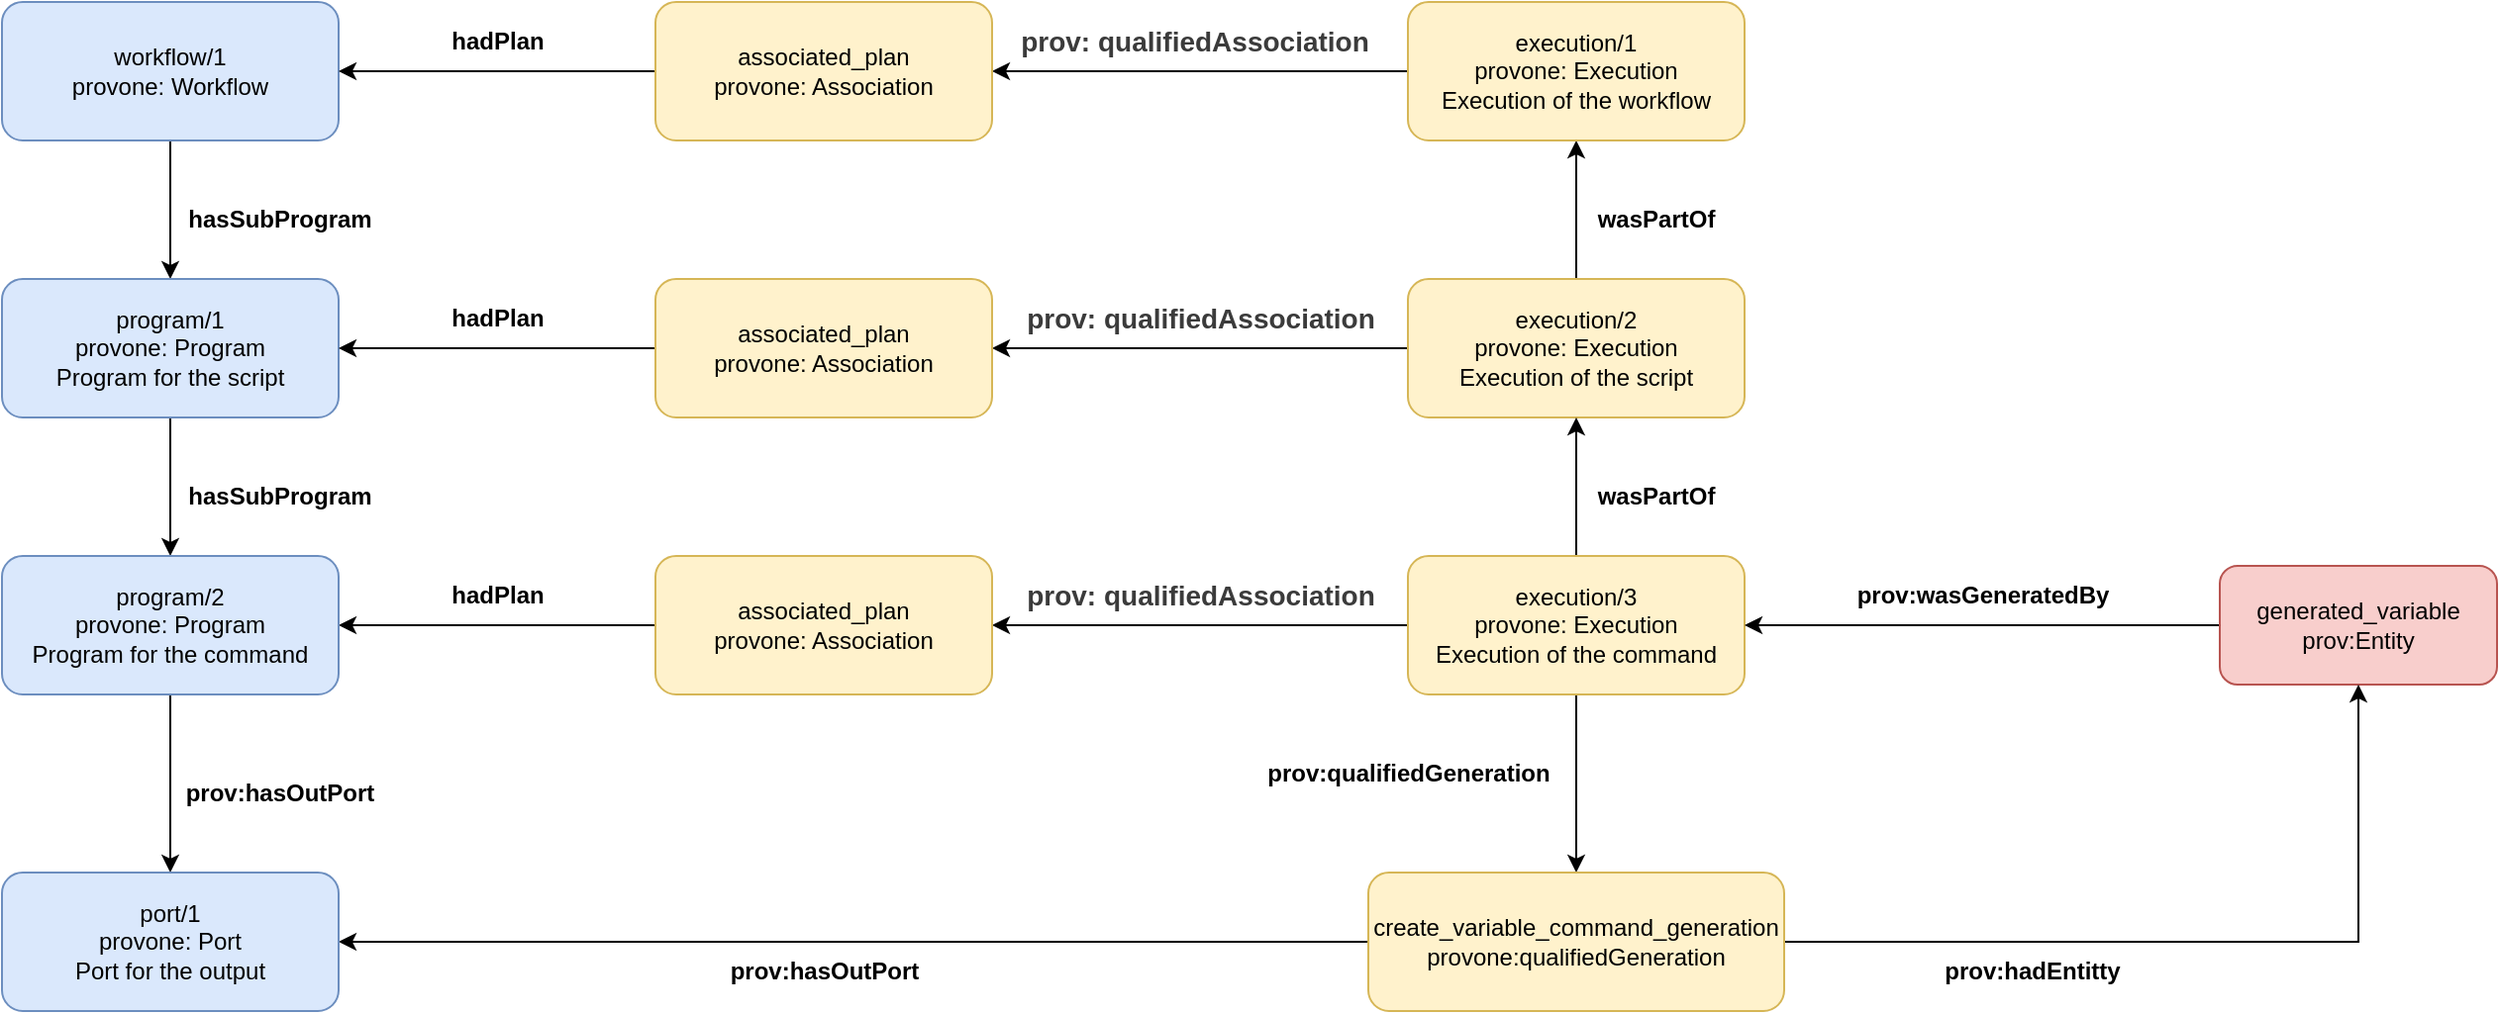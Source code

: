 <mxfile version="13.5.1" type="device"><diagram id="C5RBs43oDa-KdzZeNtuy" name="Page-1"><mxGraphModel dx="3212" dy="1922" grid="1" gridSize="10" guides="1" tooltips="1" connect="1" arrows="1" fold="1" page="1" pageScale="1" pageWidth="827" pageHeight="1169" math="0" shadow="0"><root><mxCell id="WIyWlLk6GJQsqaUBKTNV-0"/><mxCell id="WIyWlLk6GJQsqaUBKTNV-1" parent="WIyWlLk6GJQsqaUBKTNV-0"/><mxCell id="rW2wrRg7zQU_Lp4E93Mu-11" style="edgeStyle=orthogonalEdgeStyle;rounded=0;orthogonalLoop=1;jettySize=auto;html=1;exitX=0;exitY=0.5;exitDx=0;exitDy=0;" edge="1" parent="WIyWlLk6GJQsqaUBKTNV-1" source="WIyWlLk6GJQsqaUBKTNV-3" target="rW2wrRg7zQU_Lp4E93Mu-7"><mxGeometry relative="1" as="geometry"/></mxCell><mxCell id="rW2wrRg7zQU_Lp4E93Mu-22" style="edgeStyle=orthogonalEdgeStyle;rounded=0;orthogonalLoop=1;jettySize=auto;html=1;exitX=0.5;exitY=0;exitDx=0;exitDy=0;" edge="1" parent="WIyWlLk6GJQsqaUBKTNV-1" source="WIyWlLk6GJQsqaUBKTNV-3" target="rW2wrRg7zQU_Lp4E93Mu-0"><mxGeometry relative="1" as="geometry"/></mxCell><mxCell id="WIyWlLk6GJQsqaUBKTNV-3" value="&lt;div&gt;&lt;span&gt;execution/2&lt;br&gt;provone: Execution&lt;br&gt;&lt;/span&gt;Execution of the script&lt;/div&gt;" style="rounded=1;whiteSpace=wrap;html=1;fontSize=12;glass=0;strokeWidth=1;shadow=0;fillColor=#fff2cc;strokeColor=#d6b656;" parent="WIyWlLk6GJQsqaUBKTNV-1" vertex="1"><mxGeometry x="-210" y="110" width="170" height="70" as="geometry"/></mxCell><mxCell id="XxHsR2Fvus8GtTuaKJsr-37" value="&lt;font style=&quot;font-size: 14px&quot; color=&quot;#3b3b3b&quot;&gt;&lt;b&gt;prov: qualifiedAssociation&lt;/b&gt;&lt;/font&gt;" style="text;html=1;align=center;verticalAlign=middle;resizable=0;points=[];autosize=1;rotation=0;" parent="WIyWlLk6GJQsqaUBKTNV-1" vertex="1"><mxGeometry x="-413" y="-20" width="190" height="20" as="geometry"/></mxCell><mxCell id="swN541HOK0pjLzDHRiNn-17" value="&lt;b&gt;prov:qualifiedGeneration&lt;/b&gt;" style="text;html=1;align=center;verticalAlign=middle;resizable=0;points=[];autosize=1;rotation=0;" parent="WIyWlLk6GJQsqaUBKTNV-1" vertex="1"><mxGeometry x="-290" y="350" width="160" height="20" as="geometry"/></mxCell><mxCell id="rW2wrRg7zQU_Lp4E93Mu-10" style="edgeStyle=orthogonalEdgeStyle;rounded=0;orthogonalLoop=1;jettySize=auto;html=1;exitX=0;exitY=0.5;exitDx=0;exitDy=0;" edge="1" parent="WIyWlLk6GJQsqaUBKTNV-1" source="rW2wrRg7zQU_Lp4E93Mu-0" target="rW2wrRg7zQU_Lp4E93Mu-8"><mxGeometry relative="1" as="geometry"/></mxCell><mxCell id="rW2wrRg7zQU_Lp4E93Mu-0" value="&lt;div&gt;&lt;span&gt;execution/1&lt;br&gt;provone: Execution&lt;br&gt;&lt;/span&gt;Execution of the workflow&lt;/div&gt;" style="rounded=1;whiteSpace=wrap;html=1;fontSize=12;glass=0;strokeWidth=1;shadow=0;fillColor=#fff2cc;strokeColor=#d6b656;" vertex="1" parent="WIyWlLk6GJQsqaUBKTNV-1"><mxGeometry x="-210" y="-30" width="170" height="70" as="geometry"/></mxCell><mxCell id="rW2wrRg7zQU_Lp4E93Mu-12" style="edgeStyle=orthogonalEdgeStyle;rounded=0;orthogonalLoop=1;jettySize=auto;html=1;exitX=0;exitY=0.5;exitDx=0;exitDy=0;" edge="1" parent="WIyWlLk6GJQsqaUBKTNV-1" source="rW2wrRg7zQU_Lp4E93Mu-1" target="rW2wrRg7zQU_Lp4E93Mu-9"><mxGeometry relative="1" as="geometry"/></mxCell><mxCell id="rW2wrRg7zQU_Lp4E93Mu-21" style="edgeStyle=orthogonalEdgeStyle;rounded=0;orthogonalLoop=1;jettySize=auto;html=1;exitX=0.5;exitY=0;exitDx=0;exitDy=0;" edge="1" parent="WIyWlLk6GJQsqaUBKTNV-1" source="rW2wrRg7zQU_Lp4E93Mu-1" target="WIyWlLk6GJQsqaUBKTNV-3"><mxGeometry relative="1" as="geometry"/></mxCell><mxCell id="rW2wrRg7zQU_Lp4E93Mu-36" style="edgeStyle=orthogonalEdgeStyle;rounded=0;orthogonalLoop=1;jettySize=auto;html=1;exitX=0.5;exitY=1;exitDx=0;exitDy=0;" edge="1" parent="WIyWlLk6GJQsqaUBKTNV-1" source="rW2wrRg7zQU_Lp4E93Mu-1" target="rW2wrRg7zQU_Lp4E93Mu-35"><mxGeometry relative="1" as="geometry"/></mxCell><mxCell id="rW2wrRg7zQU_Lp4E93Mu-1" value="&lt;div&gt;&lt;span&gt;execution/3&lt;br&gt;provone: Execution&lt;br&gt;&lt;/span&gt;Execution of the command&lt;/div&gt;" style="rounded=1;whiteSpace=wrap;html=1;fontSize=12;glass=0;strokeWidth=1;shadow=0;fillColor=#fff2cc;strokeColor=#d6b656;" vertex="1" parent="WIyWlLk6GJQsqaUBKTNV-1"><mxGeometry x="-210" y="250" width="170" height="70" as="geometry"/></mxCell><mxCell id="rW2wrRg7zQU_Lp4E93Mu-19" style="edgeStyle=orthogonalEdgeStyle;rounded=0;orthogonalLoop=1;jettySize=auto;html=1;exitX=0.5;exitY=1;exitDx=0;exitDy=0;" edge="1" parent="WIyWlLk6GJQsqaUBKTNV-1" source="rW2wrRg7zQU_Lp4E93Mu-4" target="rW2wrRg7zQU_Lp4E93Mu-5"><mxGeometry relative="1" as="geometry"/></mxCell><mxCell id="rW2wrRg7zQU_Lp4E93Mu-4" value="&lt;div&gt;workflow/1&lt;/div&gt;&lt;div&gt;&lt;span&gt;provone: Workflow&lt;/span&gt;&lt;br&gt;&lt;/div&gt;" style="rounded=1;whiteSpace=wrap;html=1;fontSize=12;glass=0;strokeWidth=1;shadow=0;fillColor=#dae8fc;strokeColor=#6c8ebf;" vertex="1" parent="WIyWlLk6GJQsqaUBKTNV-1"><mxGeometry x="-920" y="-30" width="170" height="70" as="geometry"/></mxCell><mxCell id="rW2wrRg7zQU_Lp4E93Mu-20" style="edgeStyle=orthogonalEdgeStyle;rounded=0;orthogonalLoop=1;jettySize=auto;html=1;exitX=0.5;exitY=1;exitDx=0;exitDy=0;" edge="1" parent="WIyWlLk6GJQsqaUBKTNV-1" source="rW2wrRg7zQU_Lp4E93Mu-5" target="rW2wrRg7zQU_Lp4E93Mu-17"><mxGeometry relative="1" as="geometry"/></mxCell><mxCell id="rW2wrRg7zQU_Lp4E93Mu-5" value="&lt;div&gt;&lt;span&gt;program/1&lt;/span&gt;&lt;/div&gt;&lt;div&gt;&lt;span&gt;provone: Program&lt;br&gt;&lt;/span&gt;Program for the script&lt;/div&gt;" style="rounded=1;whiteSpace=wrap;html=1;fontSize=12;glass=0;strokeWidth=1;shadow=0;fillColor=#dae8fc;strokeColor=#6c8ebf;" vertex="1" parent="WIyWlLk6GJQsqaUBKTNV-1"><mxGeometry x="-920" y="110" width="170" height="70" as="geometry"/></mxCell><mxCell id="rW2wrRg7zQU_Lp4E93Mu-16" style="edgeStyle=orthogonalEdgeStyle;rounded=0;orthogonalLoop=1;jettySize=auto;html=1;exitX=0;exitY=0.5;exitDx=0;exitDy=0;" edge="1" parent="WIyWlLk6GJQsqaUBKTNV-1" source="rW2wrRg7zQU_Lp4E93Mu-7" target="rW2wrRg7zQU_Lp4E93Mu-5"><mxGeometry relative="1" as="geometry"/></mxCell><mxCell id="rW2wrRg7zQU_Lp4E93Mu-7" value="&lt;div&gt;associated_plan&lt;/div&gt;&lt;div&gt;provone: Association&lt;/div&gt;" style="rounded=1;whiteSpace=wrap;html=1;fontSize=12;glass=0;strokeWidth=1;shadow=0;fillColor=#fff2cc;strokeColor=#d6b656;" vertex="1" parent="WIyWlLk6GJQsqaUBKTNV-1"><mxGeometry x="-590" y="110" width="170" height="70" as="geometry"/></mxCell><mxCell id="rW2wrRg7zQU_Lp4E93Mu-15" style="edgeStyle=orthogonalEdgeStyle;rounded=0;orthogonalLoop=1;jettySize=auto;html=1;exitX=0;exitY=0.5;exitDx=0;exitDy=0;entryX=1;entryY=0.5;entryDx=0;entryDy=0;" edge="1" parent="WIyWlLk6GJQsqaUBKTNV-1" source="rW2wrRg7zQU_Lp4E93Mu-8" target="rW2wrRg7zQU_Lp4E93Mu-4"><mxGeometry relative="1" as="geometry"/></mxCell><mxCell id="rW2wrRg7zQU_Lp4E93Mu-8" value="&lt;div&gt;associated_plan&lt;/div&gt;&lt;div&gt;provone: Association&lt;/div&gt;" style="rounded=1;whiteSpace=wrap;html=1;fontSize=12;glass=0;strokeWidth=1;shadow=0;fillColor=#fff2cc;strokeColor=#d6b656;" vertex="1" parent="WIyWlLk6GJQsqaUBKTNV-1"><mxGeometry x="-590" y="-30" width="170" height="70" as="geometry"/></mxCell><mxCell id="rW2wrRg7zQU_Lp4E93Mu-18" style="edgeStyle=orthogonalEdgeStyle;rounded=0;orthogonalLoop=1;jettySize=auto;html=1;exitX=0;exitY=0.5;exitDx=0;exitDy=0;entryX=1;entryY=0.5;entryDx=0;entryDy=0;" edge="1" parent="WIyWlLk6GJQsqaUBKTNV-1" source="rW2wrRg7zQU_Lp4E93Mu-9" target="rW2wrRg7zQU_Lp4E93Mu-17"><mxGeometry relative="1" as="geometry"/></mxCell><mxCell id="rW2wrRg7zQU_Lp4E93Mu-9" value="&lt;div&gt;associated_plan&lt;/div&gt;&lt;div&gt;provone: Association&lt;/div&gt;" style="rounded=1;whiteSpace=wrap;html=1;fontSize=12;glass=0;strokeWidth=1;shadow=0;fillColor=#fff2cc;strokeColor=#d6b656;" vertex="1" parent="WIyWlLk6GJQsqaUBKTNV-1"><mxGeometry x="-590" y="250" width="170" height="70" as="geometry"/></mxCell><mxCell id="rW2wrRg7zQU_Lp4E93Mu-13" value="&lt;font style=&quot;font-size: 14px&quot; color=&quot;#3b3b3b&quot;&gt;&lt;b&gt;prov: qualifiedAssociation&lt;/b&gt;&lt;/font&gt;" style="text;html=1;align=center;verticalAlign=middle;resizable=0;points=[];autosize=1;rotation=0;" vertex="1" parent="WIyWlLk6GJQsqaUBKTNV-1"><mxGeometry x="-410" y="120" width="190" height="20" as="geometry"/></mxCell><mxCell id="rW2wrRg7zQU_Lp4E93Mu-14" value="&lt;font style=&quot;font-size: 14px&quot; color=&quot;#3b3b3b&quot;&gt;&lt;b&gt;prov: qualifiedAssociation&lt;/b&gt;&lt;/font&gt;" style="text;html=1;align=center;verticalAlign=middle;resizable=0;points=[];autosize=1;rotation=0;" vertex="1" parent="WIyWlLk6GJQsqaUBKTNV-1"><mxGeometry x="-410" y="260" width="190" height="20" as="geometry"/></mxCell><mxCell id="rW2wrRg7zQU_Lp4E93Mu-42" style="edgeStyle=orthogonalEdgeStyle;rounded=0;orthogonalLoop=1;jettySize=auto;html=1;exitX=0.5;exitY=1;exitDx=0;exitDy=0;" edge="1" parent="WIyWlLk6GJQsqaUBKTNV-1" source="rW2wrRg7zQU_Lp4E93Mu-17" target="rW2wrRg7zQU_Lp4E93Mu-40"><mxGeometry relative="1" as="geometry"/></mxCell><mxCell id="rW2wrRg7zQU_Lp4E93Mu-17" value="&lt;div&gt;&lt;span&gt;program/2&lt;br&gt;provone: Program&lt;br&gt;&lt;/span&gt;Program for the command&lt;/div&gt;" style="rounded=1;whiteSpace=wrap;html=1;fontSize=12;glass=0;strokeWidth=1;shadow=0;fillColor=#dae8fc;strokeColor=#6c8ebf;" vertex="1" parent="WIyWlLk6GJQsqaUBKTNV-1"><mxGeometry x="-920" y="250" width="170" height="70" as="geometry"/></mxCell><mxCell id="rW2wrRg7zQU_Lp4E93Mu-23" value="hasSubProgram" style="text;html=1;align=center;verticalAlign=middle;resizable=0;points=[];autosize=1;fontStyle=1" vertex="1" parent="WIyWlLk6GJQsqaUBKTNV-1"><mxGeometry x="-835" y="70" width="110" height="20" as="geometry"/></mxCell><mxCell id="rW2wrRg7zQU_Lp4E93Mu-24" value="hasSubProgram" style="text;html=1;align=center;verticalAlign=middle;resizable=0;points=[];autosize=1;fontStyle=1" vertex="1" parent="WIyWlLk6GJQsqaUBKTNV-1"><mxGeometry x="-835" y="210" width="110" height="20" as="geometry"/></mxCell><mxCell id="rW2wrRg7zQU_Lp4E93Mu-26" value="wasPartOf" style="text;html=1;align=center;verticalAlign=middle;resizable=0;points=[];autosize=1;fontStyle=1" vertex="1" parent="WIyWlLk6GJQsqaUBKTNV-1"><mxGeometry x="-120" y="70" width="70" height="20" as="geometry"/></mxCell><mxCell id="rW2wrRg7zQU_Lp4E93Mu-27" value="wasPartOf" style="text;html=1;align=center;verticalAlign=middle;resizable=0;points=[];autosize=1;fontStyle=1" vertex="1" parent="WIyWlLk6GJQsqaUBKTNV-1"><mxGeometry x="-120" y="210" width="70" height="20" as="geometry"/></mxCell><mxCell id="rW2wrRg7zQU_Lp4E93Mu-28" value="hadPlan" style="text;html=1;align=center;verticalAlign=middle;resizable=0;points=[];autosize=1;fontStyle=1" vertex="1" parent="WIyWlLk6GJQsqaUBKTNV-1"><mxGeometry x="-700" y="-20" width="60" height="20" as="geometry"/></mxCell><mxCell id="rW2wrRg7zQU_Lp4E93Mu-29" value="hadPlan" style="text;html=1;align=center;verticalAlign=middle;resizable=0;points=[];autosize=1;fontStyle=1" vertex="1" parent="WIyWlLk6GJQsqaUBKTNV-1"><mxGeometry x="-700" y="120" width="60" height="20" as="geometry"/></mxCell><mxCell id="rW2wrRg7zQU_Lp4E93Mu-31" value="hadPlan" style="text;html=1;align=center;verticalAlign=middle;resizable=0;points=[];autosize=1;fontStyle=1" vertex="1" parent="WIyWlLk6GJQsqaUBKTNV-1"><mxGeometry x="-700" y="260" width="60" height="20" as="geometry"/></mxCell><mxCell id="rW2wrRg7zQU_Lp4E93Mu-34" style="edgeStyle=orthogonalEdgeStyle;rounded=0;orthogonalLoop=1;jettySize=auto;html=1;exitX=0;exitY=0.5;exitDx=0;exitDy=0;" edge="1" parent="WIyWlLk6GJQsqaUBKTNV-1" source="rW2wrRg7zQU_Lp4E93Mu-32" target="rW2wrRg7zQU_Lp4E93Mu-1"><mxGeometry relative="1" as="geometry"/></mxCell><mxCell id="rW2wrRg7zQU_Lp4E93Mu-32" value="generated_variable&lt;br&gt;prov:Entity" style="rounded=1;whiteSpace=wrap;html=1;fillColor=#f8cecc;strokeColor=#b85450;" vertex="1" parent="WIyWlLk6GJQsqaUBKTNV-1"><mxGeometry x="200" y="255" width="140" height="60" as="geometry"/></mxCell><mxCell id="rW2wrRg7zQU_Lp4E93Mu-33" value="&lt;b&gt;prov:wasGeneratedBy&lt;/b&gt;" style="text;html=1;align=center;verticalAlign=middle;resizable=0;points=[];autosize=1;rotation=0;" vertex="1" parent="WIyWlLk6GJQsqaUBKTNV-1"><mxGeometry x="10" y="260" width="140" height="20" as="geometry"/></mxCell><mxCell id="rW2wrRg7zQU_Lp4E93Mu-37" style="edgeStyle=orthogonalEdgeStyle;rounded=0;orthogonalLoop=1;jettySize=auto;html=1;exitX=1;exitY=0.5;exitDx=0;exitDy=0;entryX=0.5;entryY=1;entryDx=0;entryDy=0;" edge="1" parent="WIyWlLk6GJQsqaUBKTNV-1" source="rW2wrRg7zQU_Lp4E93Mu-35" target="rW2wrRg7zQU_Lp4E93Mu-32"><mxGeometry relative="1" as="geometry"/></mxCell><mxCell id="rW2wrRg7zQU_Lp4E93Mu-41" style="edgeStyle=orthogonalEdgeStyle;rounded=0;orthogonalLoop=1;jettySize=auto;html=1;exitX=0;exitY=0.5;exitDx=0;exitDy=0;" edge="1" parent="WIyWlLk6GJQsqaUBKTNV-1" source="rW2wrRg7zQU_Lp4E93Mu-35" target="rW2wrRg7zQU_Lp4E93Mu-40"><mxGeometry relative="1" as="geometry"/></mxCell><mxCell id="rW2wrRg7zQU_Lp4E93Mu-35" value="create_variable_command&lt;span&gt;_generation&lt;/span&gt;&lt;br&gt;&lt;div&gt;&lt;span&gt;provone:qualifiedGeneration&lt;/span&gt;&lt;br&gt;&lt;/div&gt;" style="rounded=1;whiteSpace=wrap;html=1;fontSize=12;glass=0;strokeWidth=1;shadow=0;fillColor=#fff2cc;strokeColor=#d6b656;" vertex="1" parent="WIyWlLk6GJQsqaUBKTNV-1"><mxGeometry x="-230" y="410" width="210" height="70" as="geometry"/></mxCell><mxCell id="rW2wrRg7zQU_Lp4E93Mu-38" value="&lt;b&gt;prov:hadEntitty&lt;/b&gt;" style="text;html=1;align=center;verticalAlign=middle;resizable=0;points=[];autosize=1;" vertex="1" parent="WIyWlLk6GJQsqaUBKTNV-1"><mxGeometry x="55" y="450" width="100" height="20" as="geometry"/></mxCell><mxCell id="rW2wrRg7zQU_Lp4E93Mu-40" value="&lt;div&gt;port/1&lt;/div&gt;&lt;div&gt;&lt;span&gt;provone: Port&lt;br&gt;&lt;/span&gt;Port for the output&lt;/div&gt;" style="rounded=1;whiteSpace=wrap;html=1;fontSize=12;glass=0;strokeWidth=1;shadow=0;fillColor=#dae8fc;strokeColor=#6c8ebf;" vertex="1" parent="WIyWlLk6GJQsqaUBKTNV-1"><mxGeometry x="-920" y="410" width="170" height="70" as="geometry"/></mxCell><mxCell id="rW2wrRg7zQU_Lp4E93Mu-45" value="&lt;b&gt;prov:hasOutPort&lt;/b&gt;" style="text;html=1;align=center;verticalAlign=middle;resizable=0;points=[];autosize=1;" vertex="1" parent="WIyWlLk6GJQsqaUBKTNV-1"><mxGeometry x="-560" y="450" width="110" height="20" as="geometry"/></mxCell><mxCell id="rW2wrRg7zQU_Lp4E93Mu-46" value="&lt;b&gt;prov:hasOutPort&lt;/b&gt;" style="text;html=1;align=center;verticalAlign=middle;resizable=0;points=[];autosize=1;" vertex="1" parent="WIyWlLk6GJQsqaUBKTNV-1"><mxGeometry x="-835" y="360" width="110" height="20" as="geometry"/></mxCell></root></mxGraphModel></diagram></mxfile>